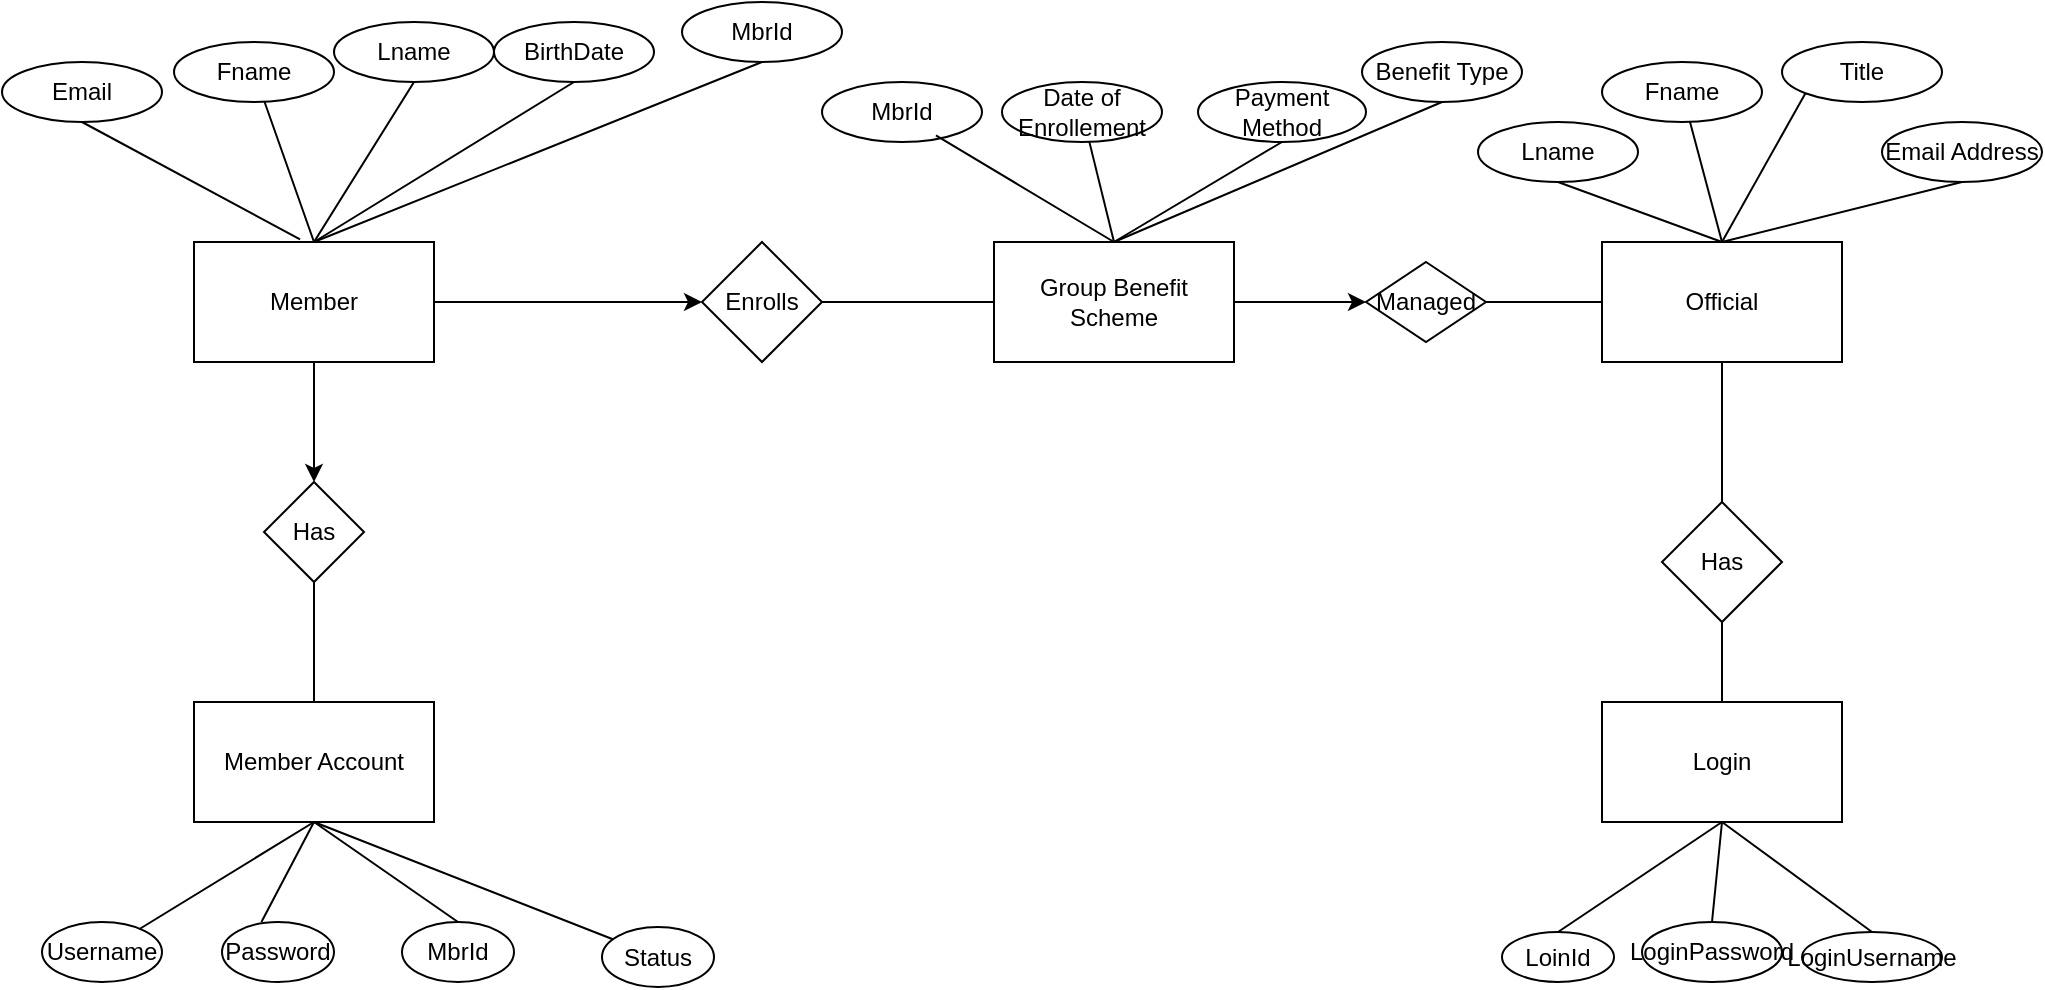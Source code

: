 <mxfile>
    <diagram id="4FpiLO5gG2Lp2sGhAsel" name="Page-1">
        <mxGraphModel dx="2114" dy="470" grid="1" gridSize="10" guides="1" tooltips="1" connect="1" arrows="1" fold="1" page="1" pageScale="1" pageWidth="850" pageHeight="1100" math="0" shadow="0">
            <root>
                <mxCell id="0"/>
                <mxCell id="1" parent="0"/>
                <mxCell id="57" value="" style="edgeStyle=orthogonalEdgeStyle;rounded=0;orthogonalLoop=1;jettySize=auto;html=1;" parent="1" source="4" target="37" edge="1">
                    <mxGeometry relative="1" as="geometry"/>
                </mxCell>
                <mxCell id="4" value="Group Benefit Scheme" style="rounded=0;whiteSpace=wrap;html=1;" parent="1" vertex="1">
                    <mxGeometry x="396" y="130" width="120" height="60" as="geometry"/>
                </mxCell>
                <mxCell id="5" value="Official" style="rounded=0;whiteSpace=wrap;html=1;" parent="1" vertex="1">
                    <mxGeometry x="700" y="130" width="120" height="60" as="geometry"/>
                </mxCell>
                <mxCell id="6" value="Lname" style="ellipse;whiteSpace=wrap;html=1;" parent="1" vertex="1">
                    <mxGeometry x="66" y="20" width="80" height="30" as="geometry"/>
                </mxCell>
                <mxCell id="7" value="Email" style="ellipse;whiteSpace=wrap;html=1;" parent="1" vertex="1">
                    <mxGeometry x="-100" y="40" width="80" height="30" as="geometry"/>
                </mxCell>
                <mxCell id="8" value="MbrId" style="ellipse;whiteSpace=wrap;html=1;" parent="1" vertex="1">
                    <mxGeometry x="240" y="10" width="80" height="30" as="geometry"/>
                </mxCell>
                <mxCell id="9" value="Fname" style="ellipse;whiteSpace=wrap;html=1;" parent="1" vertex="1">
                    <mxGeometry x="-14" y="30" width="80" height="30" as="geometry"/>
                </mxCell>
                <mxCell id="10" value="BirthDate" style="ellipse;whiteSpace=wrap;html=1;" parent="1" vertex="1">
                    <mxGeometry x="146" y="20" width="80" height="30" as="geometry"/>
                </mxCell>
                <mxCell id="25" value="" style="endArrow=none;html=1;entryX=0.5;entryY=1;entryDx=0;entryDy=0;exitX=0.5;exitY=0;exitDx=0;exitDy=0;" parent="1" source="2" target="8" edge="1">
                    <mxGeometry width="50" height="50" relative="1" as="geometry">
                        <mxPoint x="380" y="210" as="sourcePoint"/>
                        <mxPoint x="430" y="160" as="targetPoint"/>
                        <Array as="points"/>
                    </mxGeometry>
                </mxCell>
                <mxCell id="26" value="" style="endArrow=none;html=1;entryX=0.5;entryY=1;entryDx=0;entryDy=0;startArrow=none;exitX=0.5;exitY=0;exitDx=0;exitDy=0;" parent="1" source="2" target="6" edge="1">
                    <mxGeometry width="50" height="50" relative="1" as="geometry">
                        <mxPoint x="230" y="170" as="sourcePoint"/>
                        <mxPoint x="430" y="160" as="targetPoint"/>
                        <Array as="points"/>
                    </mxGeometry>
                </mxCell>
                <mxCell id="28" value="" style="endArrow=none;html=1;entryX=0.5;entryY=1;entryDx=0;entryDy=0;exitX=0.5;exitY=0;exitDx=0;exitDy=0;" parent="1" source="2" target="10" edge="1">
                    <mxGeometry width="50" height="50" relative="1" as="geometry">
                        <mxPoint x="380" y="210" as="sourcePoint"/>
                        <mxPoint x="430" y="160" as="targetPoint"/>
                    </mxGeometry>
                </mxCell>
                <mxCell id="29" value="" style="endArrow=none;html=1;exitX=0.442;exitY=-0.022;exitDx=0;exitDy=0;exitPerimeter=0;entryX=0.5;entryY=1;entryDx=0;entryDy=0;" parent="1" source="2" target="7" edge="1">
                    <mxGeometry width="50" height="50" relative="1" as="geometry">
                        <mxPoint x="260" y="140" as="sourcePoint"/>
                        <mxPoint x="66" y="80" as="targetPoint"/>
                    </mxGeometry>
                </mxCell>
                <mxCell id="32" value="" style="endArrow=none;html=1;exitX=0.5;exitY=0;exitDx=0;exitDy=0;" parent="1" source="2" target="9" edge="1">
                    <mxGeometry width="50" height="50" relative="1" as="geometry">
                        <mxPoint x="320" y="210" as="sourcePoint"/>
                        <mxPoint x="370" y="160" as="targetPoint"/>
                    </mxGeometry>
                </mxCell>
                <mxCell id="69" style="edgeStyle=orthogonalEdgeStyle;rounded=0;orthogonalLoop=1;jettySize=auto;html=1;entryX=0;entryY=0.5;entryDx=0;entryDy=0;" parent="1" source="2" target="35" edge="1">
                    <mxGeometry relative="1" as="geometry"/>
                </mxCell>
                <mxCell id="2" value="Member" style="rounded=0;whiteSpace=wrap;html=1;" parent="1" vertex="1">
                    <mxGeometry x="-4" y="130" width="120" height="60" as="geometry"/>
                </mxCell>
                <mxCell id="35" value="Enrolls" style="rhombus;whiteSpace=wrap;html=1;" parent="1" vertex="1">
                    <mxGeometry x="250" y="130" width="60" height="60" as="geometry"/>
                </mxCell>
                <mxCell id="37" value="Managed" style="rhombus;whiteSpace=wrap;html=1;" parent="1" vertex="1">
                    <mxGeometry x="582" y="140" width="60" height="40" as="geometry"/>
                </mxCell>
                <mxCell id="60" value="Date of Enrollement" style="ellipse;whiteSpace=wrap;html=1;" parent="1" vertex="1">
                    <mxGeometry x="400" y="50" width="80" height="30" as="geometry"/>
                </mxCell>
                <mxCell id="61" value="MbrId" style="ellipse;whiteSpace=wrap;html=1;" parent="1" vertex="1">
                    <mxGeometry x="310" y="50" width="80" height="30" as="geometry"/>
                </mxCell>
                <mxCell id="62" value="Benefit Type" style="ellipse;whiteSpace=wrap;html=1;" parent="1" vertex="1">
                    <mxGeometry x="580" y="30" width="80" height="30" as="geometry"/>
                </mxCell>
                <mxCell id="63" value="" style="endArrow=none;html=1;entryX=0.712;entryY=0.889;entryDx=0;entryDy=0;entryPerimeter=0;exitX=0.5;exitY=0;exitDx=0;exitDy=0;" parent="1" source="4" target="61" edge="1">
                    <mxGeometry width="50" height="50" relative="1" as="geometry">
                        <mxPoint x="570" y="210" as="sourcePoint"/>
                        <mxPoint x="620" y="160" as="targetPoint"/>
                    </mxGeometry>
                </mxCell>
                <mxCell id="64" value="" style="endArrow=none;html=1;exitX=0.5;exitY=0;exitDx=0;exitDy=0;" parent="1" source="4" target="60" edge="1">
                    <mxGeometry width="50" height="50" relative="1" as="geometry">
                        <mxPoint x="570" y="210" as="sourcePoint"/>
                        <mxPoint x="680" y="60" as="targetPoint"/>
                    </mxGeometry>
                </mxCell>
                <mxCell id="65" value="" style="endArrow=none;html=1;entryX=0.5;entryY=1;entryDx=0;entryDy=0;exitX=0.5;exitY=0;exitDx=0;exitDy=0;" parent="1" source="4" target="62" edge="1">
                    <mxGeometry width="50" height="50" relative="1" as="geometry">
                        <mxPoint x="676" y="120" as="sourcePoint"/>
                        <mxPoint x="566" y="170" as="targetPoint"/>
                    </mxGeometry>
                </mxCell>
                <mxCell id="73" value="Payment Method" style="ellipse;whiteSpace=wrap;html=1;" parent="1" vertex="1">
                    <mxGeometry x="498" y="50" width="84" height="30" as="geometry"/>
                </mxCell>
                <mxCell id="74" value="" style="endArrow=none;html=1;entryX=0.5;entryY=1;entryDx=0;entryDy=0;exitX=0.5;exitY=0;exitDx=0;exitDy=0;" parent="1" source="4" target="73" edge="1">
                    <mxGeometry width="50" height="50" relative="1" as="geometry">
                        <mxPoint x="546" y="200" as="sourcePoint"/>
                        <mxPoint x="686" y="60" as="targetPoint"/>
                    </mxGeometry>
                </mxCell>
                <mxCell id="75" value="Member Account" style="rounded=0;whiteSpace=wrap;html=1;" parent="1" vertex="1">
                    <mxGeometry x="-4" y="360" width="120" height="60" as="geometry"/>
                </mxCell>
                <mxCell id="76" value="Has" style="rhombus;whiteSpace=wrap;html=1;" parent="1" vertex="1">
                    <mxGeometry x="31" y="250" width="50" height="50" as="geometry"/>
                </mxCell>
                <mxCell id="80" value="Username" style="ellipse;whiteSpace=wrap;html=1;" parent="1" vertex="1">
                    <mxGeometry x="-80" y="470" width="60" height="30" as="geometry"/>
                </mxCell>
                <mxCell id="81" value="Password" style="ellipse;whiteSpace=wrap;html=1;" parent="1" vertex="1">
                    <mxGeometry x="10" y="470" width="56" height="30" as="geometry"/>
                </mxCell>
                <mxCell id="82" value="" style="endArrow=none;html=1;exitX=0.5;exitY=1;exitDx=0;exitDy=0;entryX=0.352;entryY=0;entryDx=0;entryDy=0;entryPerimeter=0;" parent="1" source="75" target="81" edge="1">
                    <mxGeometry width="50" height="50" relative="1" as="geometry">
                        <mxPoint x="436" y="280" as="sourcePoint"/>
                        <mxPoint x="486" y="230" as="targetPoint"/>
                    </mxGeometry>
                </mxCell>
                <mxCell id="83" value="" style="endArrow=none;html=1;entryX=0.5;entryY=1;entryDx=0;entryDy=0;" parent="1" source="80" target="75" edge="1">
                    <mxGeometry width="50" height="50" relative="1" as="geometry">
                        <mxPoint x="376" y="357" as="sourcePoint"/>
                        <mxPoint x="486" y="230" as="targetPoint"/>
                    </mxGeometry>
                </mxCell>
                <mxCell id="86" value="" style="endArrow=classic;html=1;exitX=0.5;exitY=1;exitDx=0;exitDy=0;" parent="1" source="2" edge="1">
                    <mxGeometry width="50" height="50" relative="1" as="geometry">
                        <mxPoint x="366" y="300" as="sourcePoint"/>
                        <mxPoint x="56" y="250" as="targetPoint"/>
                        <Array as="points"/>
                    </mxGeometry>
                </mxCell>
                <mxCell id="94" value="" style="endArrow=none;html=1;entryX=0;entryY=0.5;entryDx=0;entryDy=0;exitX=1;exitY=0.5;exitDx=0;exitDy=0;" parent="1" source="35" target="4" edge="1">
                    <mxGeometry width="50" height="50" relative="1" as="geometry">
                        <mxPoint x="466" y="310" as="sourcePoint"/>
                        <mxPoint x="516" y="260" as="targetPoint"/>
                    </mxGeometry>
                </mxCell>
                <mxCell id="98" value="MbrId" style="ellipse;whiteSpace=wrap;html=1;" vertex="1" parent="1">
                    <mxGeometry x="100" y="470" width="56" height="30" as="geometry"/>
                </mxCell>
                <mxCell id="99" value="" style="endArrow=none;html=1;exitX=0.5;exitY=1;exitDx=0;exitDy=0;entryX=0.5;entryY=0;entryDx=0;entryDy=0;" edge="1" parent="1" source="75" target="98">
                    <mxGeometry width="50" height="50" relative="1" as="geometry">
                        <mxPoint x="480" y="260" as="sourcePoint"/>
                        <mxPoint x="530" y="210" as="targetPoint"/>
                    </mxGeometry>
                </mxCell>
                <mxCell id="104" value="" style="endArrow=none;html=1;entryX=0.5;entryY=1;entryDx=0;entryDy=0;exitX=0.5;exitY=0;exitDx=0;exitDy=0;" edge="1" parent="1" source="75" target="76">
                    <mxGeometry width="50" height="50" relative="1" as="geometry">
                        <mxPoint x="470" y="220" as="sourcePoint"/>
                        <mxPoint x="520" y="170" as="targetPoint"/>
                    </mxGeometry>
                </mxCell>
                <mxCell id="105" value="" style="endArrow=none;html=1;exitX=0;exitY=0.5;exitDx=0;exitDy=0;entryX=1;entryY=0.5;entryDx=0;entryDy=0;" edge="1" parent="1" source="5" target="37">
                    <mxGeometry width="50" height="50" relative="1" as="geometry">
                        <mxPoint x="370" y="220" as="sourcePoint"/>
                        <mxPoint x="420" y="170" as="targetPoint"/>
                    </mxGeometry>
                </mxCell>
                <mxCell id="106" value="Has" style="rhombus;whiteSpace=wrap;html=1;" vertex="1" parent="1">
                    <mxGeometry x="730" y="260" width="60" height="60" as="geometry"/>
                </mxCell>
                <mxCell id="107" value="Login" style="rounded=0;whiteSpace=wrap;html=1;" vertex="1" parent="1">
                    <mxGeometry x="700" y="360" width="120" height="60" as="geometry"/>
                </mxCell>
                <mxCell id="108" value="" style="endArrow=none;html=1;entryX=0.5;entryY=1;entryDx=0;entryDy=0;exitX=0.5;exitY=0;exitDx=0;exitDy=0;" edge="1" parent="1" source="106" target="5">
                    <mxGeometry width="50" height="50" relative="1" as="geometry">
                        <mxPoint x="370" y="320" as="sourcePoint"/>
                        <mxPoint x="420" y="270" as="targetPoint"/>
                    </mxGeometry>
                </mxCell>
                <mxCell id="109" value="" style="endArrow=none;html=1;entryX=0.5;entryY=1;entryDx=0;entryDy=0;exitX=0.5;exitY=0;exitDx=0;exitDy=0;" edge="1" parent="1" source="107" target="106">
                    <mxGeometry width="50" height="50" relative="1" as="geometry">
                        <mxPoint x="370" y="320" as="sourcePoint"/>
                        <mxPoint x="420" y="270" as="targetPoint"/>
                    </mxGeometry>
                </mxCell>
                <mxCell id="111" value="LoginPassword" style="ellipse;whiteSpace=wrap;html=1;" vertex="1" parent="1">
                    <mxGeometry x="720" y="470" width="70" height="30" as="geometry"/>
                </mxCell>
                <mxCell id="112" value="LoinId" style="ellipse;whiteSpace=wrap;html=1;" vertex="1" parent="1">
                    <mxGeometry x="650" y="475" width="56" height="25" as="geometry"/>
                </mxCell>
                <mxCell id="113" value="LoginUsername" style="ellipse;whiteSpace=wrap;html=1;" vertex="1" parent="1">
                    <mxGeometry x="800" y="475" width="70" height="25" as="geometry"/>
                </mxCell>
                <mxCell id="115" value="" style="endArrow=none;html=1;entryX=0.5;entryY=1;entryDx=0;entryDy=0;exitX=0.5;exitY=0;exitDx=0;exitDy=0;" edge="1" parent="1" source="113" target="107">
                    <mxGeometry width="50" height="50" relative="1" as="geometry">
                        <mxPoint x="370" y="410" as="sourcePoint"/>
                        <mxPoint x="420" y="360" as="targetPoint"/>
                    </mxGeometry>
                </mxCell>
                <mxCell id="116" value="" style="endArrow=none;html=1;entryX=0.5;entryY=1;entryDx=0;entryDy=0;exitX=0.5;exitY=0;exitDx=0;exitDy=0;" edge="1" parent="1" source="111" target="107">
                    <mxGeometry width="50" height="50" relative="1" as="geometry">
                        <mxPoint x="370" y="410" as="sourcePoint"/>
                        <mxPoint x="420" y="360" as="targetPoint"/>
                    </mxGeometry>
                </mxCell>
                <mxCell id="117" value="" style="endArrow=none;html=1;entryX=0.5;entryY=1;entryDx=0;entryDy=0;exitX=0.5;exitY=0;exitDx=0;exitDy=0;" edge="1" parent="1" source="112" target="107">
                    <mxGeometry width="50" height="50" relative="1" as="geometry">
                        <mxPoint x="370" y="410" as="sourcePoint"/>
                        <mxPoint x="420" y="360" as="targetPoint"/>
                    </mxGeometry>
                </mxCell>
                <mxCell id="119" value="Lname" style="ellipse;whiteSpace=wrap;html=1;" vertex="1" parent="1">
                    <mxGeometry x="638" y="70" width="80" height="30" as="geometry"/>
                </mxCell>
                <mxCell id="121" value="Fname" style="ellipse;whiteSpace=wrap;html=1;" vertex="1" parent="1">
                    <mxGeometry x="700" y="40" width="80" height="30" as="geometry"/>
                </mxCell>
                <mxCell id="122" value="Title" style="ellipse;whiteSpace=wrap;html=1;" vertex="1" parent="1">
                    <mxGeometry x="790" y="30" width="80" height="30" as="geometry"/>
                </mxCell>
                <mxCell id="123" value="Email Address" style="ellipse;whiteSpace=wrap;html=1;" vertex="1" parent="1">
                    <mxGeometry x="840" y="70" width="80" height="30" as="geometry"/>
                </mxCell>
                <mxCell id="124" value="" style="endArrow=none;html=1;entryX=0.5;entryY=0;entryDx=0;entryDy=0;" edge="1" parent="1" source="121" target="5">
                    <mxGeometry width="50" height="50" relative="1" as="geometry">
                        <mxPoint x="370" y="270" as="sourcePoint"/>
                        <mxPoint x="420" y="220" as="targetPoint"/>
                    </mxGeometry>
                </mxCell>
                <mxCell id="125" value="" style="endArrow=none;html=1;entryX=0.5;entryY=0;entryDx=0;entryDy=0;exitX=0;exitY=1;exitDx=0;exitDy=0;" edge="1" parent="1" source="122" target="5">
                    <mxGeometry width="50" height="50" relative="1" as="geometry">
                        <mxPoint x="370" y="270" as="sourcePoint"/>
                        <mxPoint x="420" y="220" as="targetPoint"/>
                    </mxGeometry>
                </mxCell>
                <mxCell id="126" value="" style="endArrow=none;html=1;entryX=0.5;entryY=0;entryDx=0;entryDy=0;exitX=0.5;exitY=1;exitDx=0;exitDy=0;" edge="1" parent="1" source="119" target="5">
                    <mxGeometry width="50" height="50" relative="1" as="geometry">
                        <mxPoint x="370" y="270" as="sourcePoint"/>
                        <mxPoint x="420" y="220" as="targetPoint"/>
                    </mxGeometry>
                </mxCell>
                <mxCell id="127" value="" style="endArrow=none;html=1;entryX=0.5;entryY=1;entryDx=0;entryDy=0;exitX=0.5;exitY=0;exitDx=0;exitDy=0;" edge="1" parent="1" source="5" target="123">
                    <mxGeometry width="50" height="50" relative="1" as="geometry">
                        <mxPoint x="370" y="270" as="sourcePoint"/>
                        <mxPoint x="420" y="220" as="targetPoint"/>
                    </mxGeometry>
                </mxCell>
                <mxCell id="130" value="Status" style="ellipse;whiteSpace=wrap;html=1;" vertex="1" parent="1">
                    <mxGeometry x="200" y="472.5" width="56" height="30" as="geometry"/>
                </mxCell>
                <mxCell id="131" value="" style="endArrow=none;html=1;exitX=0.5;exitY=1;exitDx=0;exitDy=0;" edge="1" parent="1" source="75" target="130">
                    <mxGeometry width="50" height="50" relative="1" as="geometry">
                        <mxPoint x="370" y="360" as="sourcePoint"/>
                        <mxPoint x="420" y="310" as="targetPoint"/>
                    </mxGeometry>
                </mxCell>
            </root>
        </mxGraphModel>
    </diagram>
</mxfile>